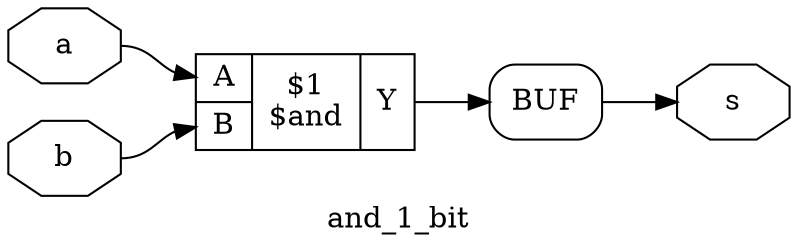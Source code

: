 digraph "and_1_bit" {
label="and_1_bit";
rankdir="LR";
remincross=true;
n2 [ shape=octagon, label="s", color="black", fontcolor="black" ];
n3 [ shape=octagon, label="b", color="black", fontcolor="black" ];
n4 [ shape=octagon, label="a", color="black", fontcolor="black" ];
c8 [ shape=record, label="{{<p5> A|<p6> B}|$1\n$and|{<p7> Y}}" ];
x0 [shape=box, style=rounded, label="BUF"];
c8:p7:e -> x0:w:w [color="black", label=""];
x0:e:e -> n2:w [color="black", label=""];
n3:e -> c8:p6:w [color="black", label=""];
n4:e -> c8:p5:w [color="black", label=""];
}
